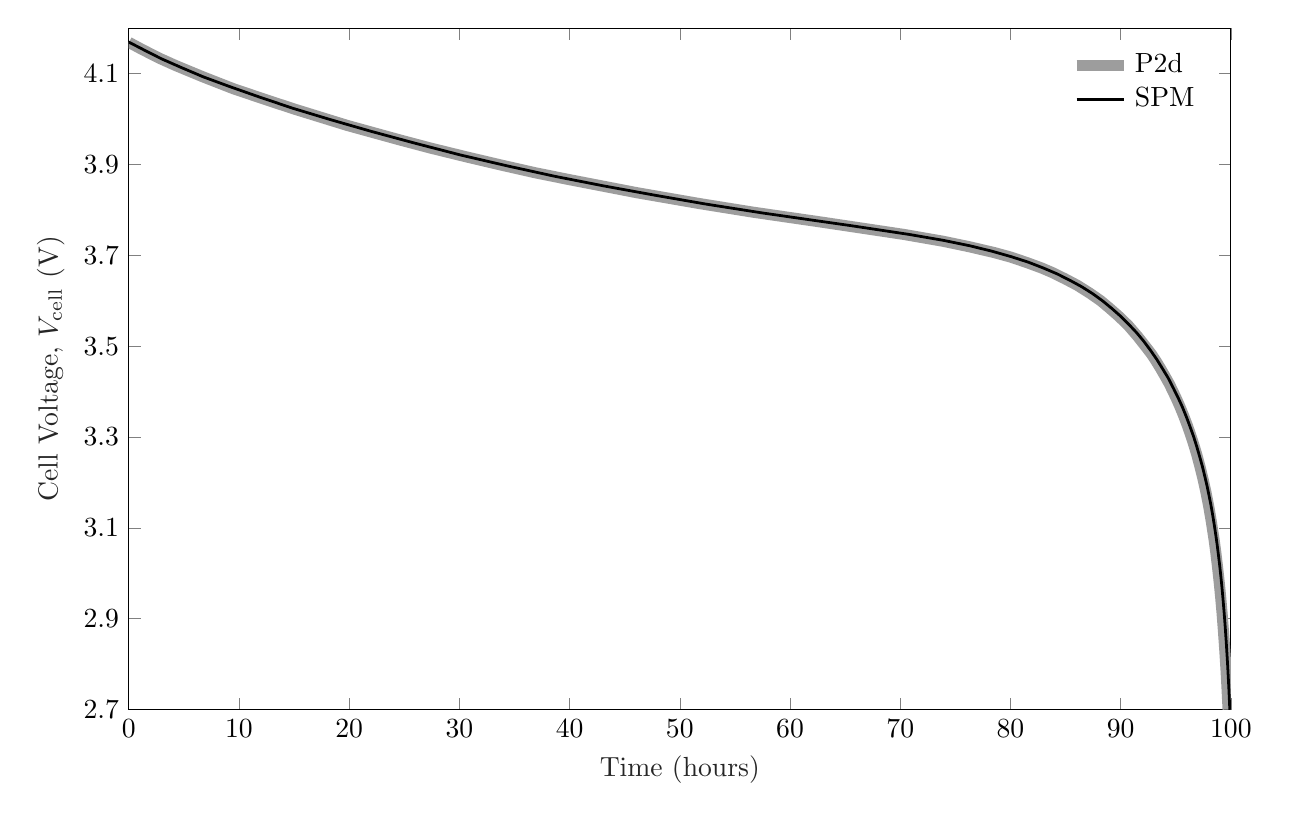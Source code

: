 % This file was created by matlab2tikz.
%
\definecolor{mycolor1}{rgb}{0.616,0.616,0.616}%
%
\begin{tikzpicture}

\begin{axis}[%
width=139.98mm,
height=86.527mm,
at={(0mm,0mm)},
scale only axis,
xmin=0,
xmax=100,
xlabel style={font=\color{white!15!black}},
xlabel={Time (hours)},
ymin=2.7,
ymax=4.2,
ytick={2.7, 2.9, 3.1, 3.3, 3.5, 3.7, 3.9, 4.1},
ylabel style={font=\color{white!15!black}},
ylabel={Cell Voltage, $V_\mathrm{cell}$ (V)},
axis background/.style={fill=white},
legend style={legend cell align=left, align=left, fill=none, draw=none}
]
\addplot [color=mycolor1, line width=4.0pt]
  table[row sep=crcr]{%
0	4.17\\
0.012	4.169\\
0.156	4.167\\
1.237	4.153\\
2.778	4.134\\
4.244	4.118\\
6.731	4.093\\
9.475	4.067\\
12.28	4.044\\
15.027	4.022\\
19.826	3.986\\
24.607	3.954\\
27.406	3.936\\
30.596	3.917\\
33.747	3.899\\
36.842	3.882\\
39.901	3.867\\
46.074	3.838\\
51.772	3.814\\
56.646	3.795\\
62.899	3.773\\
70.332	3.746\\
73.877	3.731\\
76.247	3.719\\
78.539	3.706\\
80.037	3.696\\
81.492	3.684\\
82.84	3.672\\
83.896	3.661\\
84.971	3.648\\
86.063	3.634\\
87.176	3.617\\
88.183	3.6\\
89.017	3.583\\
89.859	3.565\\
90.704	3.545\\
91.553	3.521\\
92.394	3.495\\
92.802	3.482\\
93.21	3.467\\
93.637	3.45\\
94.039	3.433\\
94.385	3.418\\
94.712	3.402\\
95.041	3.385\\
95.371	3.367\\
95.708	3.347\\
96.051	3.325\\
96.367	3.303\\
96.645	3.282\\
96.916	3.26\\
97.189	3.235\\
97.465	3.208\\
97.746	3.177\\
98.003	3.145\\
98.232	3.112\\
98.467	3.075\\
98.632	3.045\\
98.789	3.013\\
98.951	2.977\\
99.078	2.945\\
99.201	2.911\\
99.327	2.871\\
99.439	2.832\\
99.555	2.787\\
99.64	2.749\\
99.721	2.71\\
99.74	2.7\\
};
\addlegendentry{P2d}

\addplot [color=black, line width=1.0pt]
  table[row sep=crcr]{%
0	4.17\\
0.047	4.169\\
1.399	4.152\\
2.944	4.133\\
4.717	4.114\\
6.757	4.093\\
9.106	4.072\\
11.799	4.049\\
14.856	4.024\\
18.268	3.999\\
21.99	3.973\\
25.954	3.947\\
30.085	3.921\\
34.329	3.897\\
38.655	3.874\\
43.061	3.853\\
47.584	3.833\\
52.322	3.813\\
57.566	3.793\\
65.615	3.765\\
70.807	3.746\\
73.908	3.733\\
76.319	3.721\\
78.331	3.709\\
80.071	3.697\\
81.609	3.685\\
82.99	3.672\\
84.244	3.659\\
85.393	3.645\\
86.451	3.631\\
87.432	3.616\\
88.344	3.6\\
89.195	3.583\\
89.99	3.566\\
90.735	3.548\\
91.433	3.53\\
92.087	3.511\\
92.699	3.491\\
93.272	3.471\\
93.807	3.45\\
94.306	3.43\\
94.77	3.408\\
95.2	3.387\\
95.597	3.366\\
95.965	3.344\\
96.303	3.322\\
96.614	3.301\\
96.9	3.279\\
97.162	3.257\\
97.403	3.236\\
97.625	3.214\\
97.828	3.193\\
98.015	3.171\\
98.187	3.15\\
98.346	3.128\\
98.493	3.106\\
98.629	3.084\\
98.755	3.062\\
98.873	3.039\\
98.982	3.017\\
99.084	2.994\\
99.179	2.971\\
99.268	2.947\\
99.352	2.923\\
99.43	2.899\\
99.504	2.874\\
99.574	2.849\\
99.64	2.823\\
99.703	2.797\\
99.762	2.77\\
99.819	2.743\\
99.872	2.714\\
99.9	2.7\\
99.902	2.7\\
};
\addlegendentry{SPM}

\end{axis}
\end{tikzpicture}%